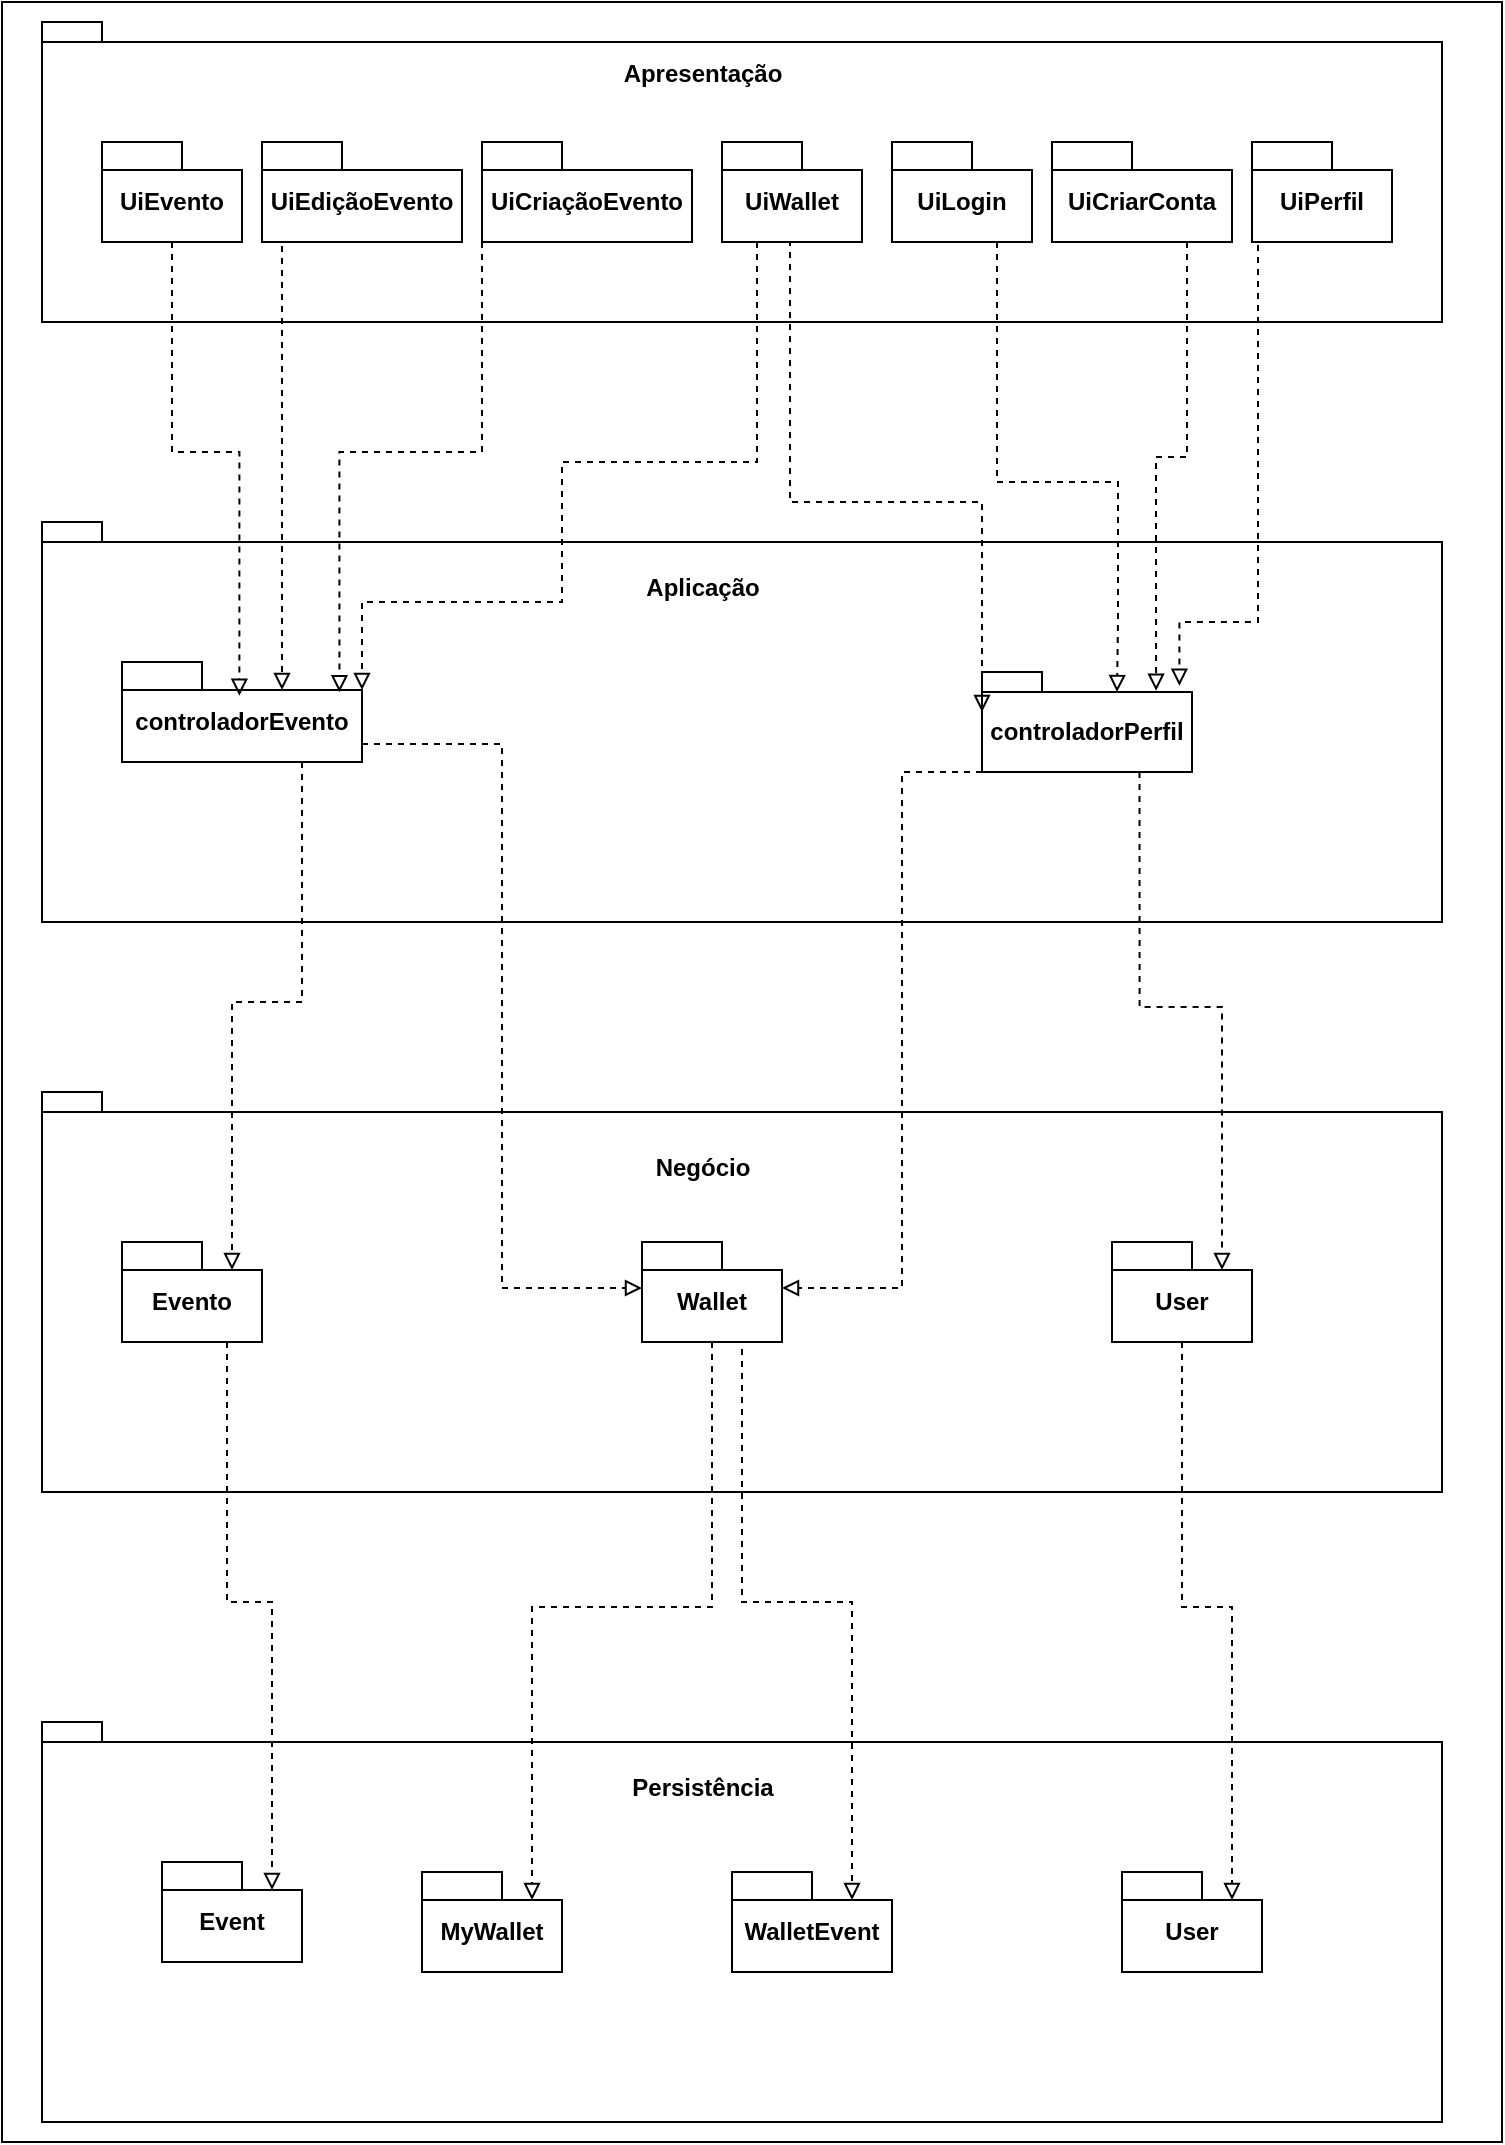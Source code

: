 <mxfile version="28.2.3">
  <diagram name="Página-1" id="hTgRlk1-3OSY0IMOiHUP">
    <mxGraphModel dx="2037" dy="1061" grid="1" gridSize="10" guides="1" tooltips="1" connect="1" arrows="1" fold="1" page="1" pageScale="1" pageWidth="827" pageHeight="1169" background="none" math="0" shadow="0">
      <root>
        <mxCell id="0" />
        <mxCell id="1" parent="0" />
        <mxCell id="aoqUj16fe3TJWBXTC9W_-58" value="" style="rounded=0;whiteSpace=wrap;html=1;" vertex="1" parent="1">
          <mxGeometry x="40" y="30" width="750" height="1070" as="geometry" />
        </mxCell>
        <mxCell id="aoqUj16fe3TJWBXTC9W_-1" value="&lt;div&gt;&lt;/div&gt;" style="shape=folder;fontStyle=1;spacingTop=10;tabWidth=30;tabHeight=10;tabPosition=left;html=1;whiteSpace=wrap;align=center;" vertex="1" parent="1">
          <mxGeometry x="60" y="40" width="700" height="150" as="geometry" />
        </mxCell>
        <mxCell id="aoqUj16fe3TJWBXTC9W_-6" value="Apresentação&lt;div&gt;&lt;br&gt;&lt;/div&gt;" style="text;align=center;fontStyle=1;verticalAlign=middle;spacingLeft=3;spacingRight=3;strokeColor=none;rotatable=0;points=[[0,0.5],[1,0.5]];portConstraint=eastwest;html=1;" vertex="1" parent="1">
          <mxGeometry x="350" y="60" width="80" height="26" as="geometry" />
        </mxCell>
        <mxCell id="aoqUj16fe3TJWBXTC9W_-7" value="&lt;div&gt;&lt;/div&gt;" style="shape=folder;fontStyle=1;spacingTop=10;tabWidth=30;tabHeight=10;tabPosition=left;html=1;whiteSpace=wrap;align=center;" vertex="1" parent="1">
          <mxGeometry x="60" y="290" width="700" height="200" as="geometry" />
        </mxCell>
        <mxCell id="aoqUj16fe3TJWBXTC9W_-8" value="controladorEvento" style="shape=folder;fontStyle=1;spacingTop=10;tabWidth=40;tabHeight=14;tabPosition=left;html=1;whiteSpace=wrap;" vertex="1" parent="1">
          <mxGeometry x="100" y="360" width="120" height="50" as="geometry" />
        </mxCell>
        <mxCell id="aoqUj16fe3TJWBXTC9W_-9" value="&lt;div&gt;Aplicação&lt;/div&gt;" style="text;align=center;fontStyle=1;verticalAlign=middle;spacingLeft=3;spacingRight=3;strokeColor=none;rotatable=0;points=[[0,0.5],[1,0.5]];portConstraint=eastwest;html=1;" vertex="1" parent="1">
          <mxGeometry x="350" y="310" width="80" height="26" as="geometry" />
        </mxCell>
        <mxCell id="aoqUj16fe3TJWBXTC9W_-10" value="&lt;div&gt;&lt;/div&gt;" style="shape=folder;fontStyle=1;spacingTop=10;tabWidth=30;tabHeight=10;tabPosition=left;html=1;whiteSpace=wrap;align=center;" vertex="1" parent="1">
          <mxGeometry x="60" y="575" width="700" height="200" as="geometry" />
        </mxCell>
        <mxCell id="aoqUj16fe3TJWBXTC9W_-11" value="Evento" style="shape=folder;fontStyle=1;spacingTop=10;tabWidth=40;tabHeight=14;tabPosition=left;html=1;whiteSpace=wrap;" vertex="1" parent="1">
          <mxGeometry x="100" y="650" width="70" height="50" as="geometry" />
        </mxCell>
        <mxCell id="aoqUj16fe3TJWBXTC9W_-12" value="&lt;div&gt;Negócio&lt;/div&gt;" style="text;align=center;fontStyle=1;verticalAlign=middle;spacingLeft=3;spacingRight=3;strokeColor=none;rotatable=0;points=[[0,0.5],[1,0.5]];portConstraint=eastwest;html=1;" vertex="1" parent="1">
          <mxGeometry x="350" y="600" width="80" height="26" as="geometry" />
        </mxCell>
        <mxCell id="aoqUj16fe3TJWBXTC9W_-13" value="&lt;div&gt;&lt;/div&gt;" style="shape=folder;fontStyle=1;spacingTop=10;tabWidth=30;tabHeight=10;tabPosition=left;html=1;whiteSpace=wrap;align=center;" vertex="1" parent="1">
          <mxGeometry x="60" y="890" width="700" height="200" as="geometry" />
        </mxCell>
        <mxCell id="aoqUj16fe3TJWBXTC9W_-14" value="User" style="shape=folder;fontStyle=1;spacingTop=10;tabWidth=40;tabHeight=14;tabPosition=left;html=1;whiteSpace=wrap;" vertex="1" parent="1">
          <mxGeometry x="600" y="965" width="70" height="50" as="geometry" />
        </mxCell>
        <mxCell id="aoqUj16fe3TJWBXTC9W_-15" value="&lt;div&gt;Persistência&lt;/div&gt;" style="text;align=center;fontStyle=1;verticalAlign=middle;spacingLeft=3;spacingRight=3;strokeColor=none;rotatable=0;points=[[0,0.5],[1,0.5]];portConstraint=eastwest;html=1;" vertex="1" parent="1">
          <mxGeometry x="350" y="910" width="80" height="26" as="geometry" />
        </mxCell>
        <mxCell id="aoqUj16fe3TJWBXTC9W_-16" value="UiEvento" style="shape=folder;fontStyle=1;spacingTop=10;tabWidth=40;tabHeight=14;tabPosition=left;html=1;whiteSpace=wrap;" vertex="1" parent="1">
          <mxGeometry x="90" y="100" width="70" height="50" as="geometry" />
        </mxCell>
        <mxCell id="aoqUj16fe3TJWBXTC9W_-17" value="UiWallet" style="shape=folder;fontStyle=1;spacingTop=10;tabWidth=40;tabHeight=14;tabPosition=left;html=1;whiteSpace=wrap;" vertex="1" parent="1">
          <mxGeometry x="400" y="100" width="70" height="50" as="geometry" />
        </mxCell>
        <mxCell id="aoqUj16fe3TJWBXTC9W_-18" value="UiEdiçãoEvento" style="shape=folder;fontStyle=1;spacingTop=10;tabWidth=40;tabHeight=14;tabPosition=left;html=1;whiteSpace=wrap;" vertex="1" parent="1">
          <mxGeometry x="170" y="100" width="100" height="50" as="geometry" />
        </mxCell>
        <mxCell id="aoqUj16fe3TJWBXTC9W_-19" value="UiCriaçãoEvento" style="shape=folder;fontStyle=1;spacingTop=10;tabWidth=40;tabHeight=14;tabPosition=left;html=1;whiteSpace=wrap;" vertex="1" parent="1">
          <mxGeometry x="280" y="100" width="105" height="50" as="geometry" />
        </mxCell>
        <mxCell id="aoqUj16fe3TJWBXTC9W_-20" value="UiPerfil" style="shape=folder;fontStyle=1;spacingTop=10;tabWidth=40;tabHeight=14;tabPosition=left;html=1;whiteSpace=wrap;" vertex="1" parent="1">
          <mxGeometry x="665" y="100" width="70" height="50" as="geometry" />
        </mxCell>
        <mxCell id="aoqUj16fe3TJWBXTC9W_-21" value="UiLogin" style="shape=folder;fontStyle=1;spacingTop=10;tabWidth=40;tabHeight=14;tabPosition=left;html=1;whiteSpace=wrap;" vertex="1" parent="1">
          <mxGeometry x="485" y="100" width="70" height="50" as="geometry" />
        </mxCell>
        <mxCell id="aoqUj16fe3TJWBXTC9W_-25" value="UiCriarConta" style="shape=folder;fontStyle=1;spacingTop=10;tabWidth=40;tabHeight=14;tabPosition=left;html=1;whiteSpace=wrap;" vertex="1" parent="1">
          <mxGeometry x="565" y="100" width="90" height="50" as="geometry" />
        </mxCell>
        <mxCell id="aoqUj16fe3TJWBXTC9W_-26" style="edgeStyle=orthogonalEdgeStyle;rounded=0;orthogonalLoop=1;jettySize=auto;html=1;exitX=0.5;exitY=1;exitDx=0;exitDy=0;exitPerimeter=0;endArrow=block;endFill=0;dashed=1;entryX=0.489;entryY=0.337;entryDx=0;entryDy=0;entryPerimeter=0;" edge="1" parent="1" source="aoqUj16fe3TJWBXTC9W_-16" target="aoqUj16fe3TJWBXTC9W_-8">
          <mxGeometry relative="1" as="geometry">
            <mxPoint x="158" y="370" as="targetPoint" />
          </mxGeometry>
        </mxCell>
        <mxCell id="aoqUj16fe3TJWBXTC9W_-28" style="edgeStyle=orthogonalEdgeStyle;rounded=0;orthogonalLoop=1;jettySize=auto;html=1;exitX=0.5;exitY=1;exitDx=0;exitDy=0;exitPerimeter=0;entryX=0;entryY=0;entryDx=80;entryDy=14;entryPerimeter=0;dashed=1;endArrow=block;endFill=0;" edge="1" parent="1" source="aoqUj16fe3TJWBXTC9W_-18" target="aoqUj16fe3TJWBXTC9W_-8">
          <mxGeometry relative="1" as="geometry">
            <Array as="points">
              <mxPoint x="180" y="150" />
            </Array>
          </mxGeometry>
        </mxCell>
        <mxCell id="aoqUj16fe3TJWBXTC9W_-29" style="edgeStyle=orthogonalEdgeStyle;rounded=0;orthogonalLoop=1;jettySize=auto;html=1;exitX=0;exitY=0;exitDx=0;exitDy=50;exitPerimeter=0;entryX=0.906;entryY=0.303;entryDx=0;entryDy=0;entryPerimeter=0;endArrow=block;endFill=0;dashed=1;" edge="1" parent="1" source="aoqUj16fe3TJWBXTC9W_-19" target="aoqUj16fe3TJWBXTC9W_-8">
          <mxGeometry relative="1" as="geometry" />
        </mxCell>
        <mxCell id="aoqUj16fe3TJWBXTC9W_-31" value="controladorPerfil" style="shape=folder;fontStyle=1;spacingTop=10;tabWidth=30;tabHeight=10;tabPosition=left;html=1;whiteSpace=wrap;" vertex="1" parent="1">
          <mxGeometry x="530" y="365" width="105" height="50" as="geometry" />
        </mxCell>
        <mxCell id="aoqUj16fe3TJWBXTC9W_-32" style="edgeStyle=orthogonalEdgeStyle;rounded=0;orthogonalLoop=1;jettySize=auto;html=1;exitX=0.75;exitY=1;exitDx=0;exitDy=0;exitPerimeter=0;endArrow=block;endFill=0;dashed=1;entryX=0.94;entryY=0.137;entryDx=0;entryDy=0;entryPerimeter=0;" edge="1" parent="1" target="aoqUj16fe3TJWBXTC9W_-31">
          <mxGeometry relative="1" as="geometry">
            <mxPoint x="690.48" y="150" as="sourcePoint" />
            <mxPoint x="600" y="375.15" as="targetPoint" />
            <Array as="points">
              <mxPoint x="668" y="150" />
              <mxPoint x="668" y="340" />
              <mxPoint x="629" y="340" />
            </Array>
          </mxGeometry>
        </mxCell>
        <mxCell id="aoqUj16fe3TJWBXTC9W_-33" style="edgeStyle=orthogonalEdgeStyle;rounded=0;orthogonalLoop=1;jettySize=auto;html=1;exitX=0.75;exitY=1;exitDx=0;exitDy=0;exitPerimeter=0;entryX=0.829;entryY=0.187;entryDx=0;entryDy=0;entryPerimeter=0;endArrow=block;endFill=0;dashed=1;" edge="1" parent="1" source="aoqUj16fe3TJWBXTC9W_-25" target="aoqUj16fe3TJWBXTC9W_-31">
          <mxGeometry relative="1" as="geometry">
            <mxPoint x="580" y="250" as="sourcePoint" />
            <mxPoint x="638" y="478" as="targetPoint" />
          </mxGeometry>
        </mxCell>
        <mxCell id="aoqUj16fe3TJWBXTC9W_-34" style="edgeStyle=orthogonalEdgeStyle;rounded=0;orthogonalLoop=1;jettySize=auto;html=1;exitX=0.75;exitY=1;exitDx=0;exitDy=0;exitPerimeter=0;entryX=0;entryY=0;entryDx=67.5;entryDy=10;entryPerimeter=0;endArrow=block;endFill=0;dashed=1;" edge="1" parent="1" source="aoqUj16fe3TJWBXTC9W_-21" target="aoqUj16fe3TJWBXTC9W_-31">
          <mxGeometry relative="1" as="geometry">
            <mxPoint x="540" y="240" as="sourcePoint" />
            <mxPoint x="598" y="468" as="targetPoint" />
            <Array as="points">
              <mxPoint x="538" y="270" />
              <mxPoint x="598" y="270" />
              <mxPoint x="598" y="340" />
            </Array>
          </mxGeometry>
        </mxCell>
        <mxCell id="aoqUj16fe3TJWBXTC9W_-36" value="MyWallet" style="shape=folder;fontStyle=1;spacingTop=10;tabWidth=40;tabHeight=14;tabPosition=left;html=1;whiteSpace=wrap;" vertex="1" parent="1">
          <mxGeometry x="250" y="965" width="70" height="50" as="geometry" />
        </mxCell>
        <mxCell id="aoqUj16fe3TJWBXTC9W_-37" value="Event" style="shape=folder;fontStyle=1;spacingTop=10;tabWidth=40;tabHeight=14;tabPosition=left;html=1;whiteSpace=wrap;" vertex="1" parent="1">
          <mxGeometry x="120" y="960" width="70" height="50" as="geometry" />
        </mxCell>
        <mxCell id="aoqUj16fe3TJWBXTC9W_-38" value="WalletEvent" style="shape=folder;fontStyle=1;spacingTop=10;tabWidth=40;tabHeight=14;tabPosition=left;html=1;whiteSpace=wrap;" vertex="1" parent="1">
          <mxGeometry x="405" y="965" width="80" height="50" as="geometry" />
        </mxCell>
        <mxCell id="aoqUj16fe3TJWBXTC9W_-42" value="Wallet" style="shape=folder;fontStyle=1;spacingTop=10;tabWidth=40;tabHeight=14;tabPosition=left;html=1;whiteSpace=wrap;" vertex="1" parent="1">
          <mxGeometry x="360" y="650" width="70" height="50" as="geometry" />
        </mxCell>
        <mxCell id="aoqUj16fe3TJWBXTC9W_-43" value="User" style="shape=folder;fontStyle=1;spacingTop=10;tabWidth=40;tabHeight=14;tabPosition=left;html=1;whiteSpace=wrap;" vertex="1" parent="1">
          <mxGeometry x="595" y="650" width="70" height="50" as="geometry" />
        </mxCell>
        <mxCell id="aoqUj16fe3TJWBXTC9W_-44" style="edgeStyle=orthogonalEdgeStyle;rounded=0;orthogonalLoop=1;jettySize=auto;html=1;exitX=0.5;exitY=1;exitDx=0;exitDy=0;exitPerimeter=0;entryX=0;entryY=0;entryDx=55;entryDy=14;entryPerimeter=0;endArrow=block;endFill=0;dashed=1;" edge="1" parent="1" source="aoqUj16fe3TJWBXTC9W_-42" target="aoqUj16fe3TJWBXTC9W_-36">
          <mxGeometry relative="1" as="geometry">
            <mxPoint x="410" y="840" as="sourcePoint" />
            <mxPoint x="468" y="1068" as="targetPoint" />
          </mxGeometry>
        </mxCell>
        <mxCell id="aoqUj16fe3TJWBXTC9W_-45" style="edgeStyle=orthogonalEdgeStyle;rounded=0;orthogonalLoop=1;jettySize=auto;html=1;exitX=0.75;exitY=1;exitDx=0;exitDy=0;exitPerimeter=0;entryX=0;entryY=0;entryDx=60;entryDy=14;entryPerimeter=0;endArrow=block;endFill=0;dashed=1;" edge="1" parent="1" source="aoqUj16fe3TJWBXTC9W_-42" target="aoqUj16fe3TJWBXTC9W_-38">
          <mxGeometry relative="1" as="geometry">
            <mxPoint x="530" y="860" as="sourcePoint" />
            <mxPoint x="588" y="1088" as="targetPoint" />
            <Array as="points">
              <mxPoint x="410" y="700" />
              <mxPoint x="410" y="830" />
              <mxPoint x="465" y="830" />
            </Array>
          </mxGeometry>
        </mxCell>
        <mxCell id="aoqUj16fe3TJWBXTC9W_-46" style="edgeStyle=orthogonalEdgeStyle;rounded=0;orthogonalLoop=1;jettySize=auto;html=1;exitX=0.5;exitY=1;exitDx=0;exitDy=0;exitPerimeter=0;entryX=0;entryY=0;entryDx=55;entryDy=14;entryPerimeter=0;endArrow=block;endFill=0;dashed=1;" edge="1" parent="1" source="aoqUj16fe3TJWBXTC9W_-43" target="aoqUj16fe3TJWBXTC9W_-14">
          <mxGeometry relative="1" as="geometry">
            <mxPoint x="610" y="810" as="sourcePoint" />
            <mxPoint x="668" y="1038" as="targetPoint" />
          </mxGeometry>
        </mxCell>
        <mxCell id="aoqUj16fe3TJWBXTC9W_-47" style="edgeStyle=orthogonalEdgeStyle;rounded=0;orthogonalLoop=1;jettySize=auto;html=1;exitX=0.75;exitY=1;exitDx=0;exitDy=0;exitPerimeter=0;entryX=0;entryY=0;entryDx=55;entryDy=14;entryPerimeter=0;endArrow=block;endFill=0;dashed=1;" edge="1" parent="1" source="aoqUj16fe3TJWBXTC9W_-11" target="aoqUj16fe3TJWBXTC9W_-37">
          <mxGeometry relative="1" as="geometry">
            <mxPoint x="140" y="810" as="sourcePoint" />
            <mxPoint x="198" y="1038" as="targetPoint" />
          </mxGeometry>
        </mxCell>
        <mxCell id="aoqUj16fe3TJWBXTC9W_-48" style="edgeStyle=orthogonalEdgeStyle;rounded=0;orthogonalLoop=1;jettySize=auto;html=1;exitX=0.75;exitY=1;exitDx=0;exitDy=0;exitPerimeter=0;entryX=0;entryY=0;entryDx=55;entryDy=14;entryPerimeter=0;endArrow=block;endFill=0;dashed=1;" edge="1" parent="1" source="aoqUj16fe3TJWBXTC9W_-8" target="aoqUj16fe3TJWBXTC9W_-11">
          <mxGeometry relative="1" as="geometry">
            <mxPoint x="230" y="540" as="sourcePoint" />
            <mxPoint x="288" y="768" as="targetPoint" />
          </mxGeometry>
        </mxCell>
        <mxCell id="aoqUj16fe3TJWBXTC9W_-51" style="edgeStyle=orthogonalEdgeStyle;rounded=0;orthogonalLoop=1;jettySize=auto;html=1;exitX=0.5;exitY=1;exitDx=0;exitDy=0;exitPerimeter=0;entryX=0;entryY=0;entryDx=0;entryDy=20;entryPerimeter=0;endArrow=block;endFill=0;dashed=1;" edge="1" parent="1" source="aoqUj16fe3TJWBXTC9W_-17" target="aoqUj16fe3TJWBXTC9W_-31">
          <mxGeometry relative="1" as="geometry">
            <mxPoint x="400" y="230" as="sourcePoint" />
            <mxPoint x="433.613" y="380.15" as="targetPoint" />
            <Array as="points">
              <mxPoint x="434" y="150" />
              <mxPoint x="434" y="280" />
              <mxPoint x="530" y="280" />
            </Array>
          </mxGeometry>
        </mxCell>
        <mxCell id="aoqUj16fe3TJWBXTC9W_-53" style="edgeStyle=orthogonalEdgeStyle;rounded=0;orthogonalLoop=1;jettySize=auto;html=1;exitX=0.75;exitY=1;exitDx=0;exitDy=0;exitPerimeter=0;entryX=0;entryY=0;entryDx=55;entryDy=14;entryPerimeter=0;endArrow=block;endFill=0;dashed=1;" edge="1" parent="1" source="aoqUj16fe3TJWBXTC9W_-31" target="aoqUj16fe3TJWBXTC9W_-43">
          <mxGeometry relative="1" as="geometry">
            <mxPoint x="580" y="510" as="sourcePoint" />
            <mxPoint x="638" y="738" as="targetPoint" />
          </mxGeometry>
        </mxCell>
        <mxCell id="aoqUj16fe3TJWBXTC9W_-54" style="edgeStyle=orthogonalEdgeStyle;rounded=0;orthogonalLoop=1;jettySize=auto;html=1;exitX=0;exitY=0;exitDx=120;exitDy=41;exitPerimeter=0;entryX=0;entryY=0;entryDx=0;entryDy=23;entryPerimeter=0;endArrow=block;endFill=0;dashed=1;" edge="1" parent="1" source="aoqUj16fe3TJWBXTC9W_-8" target="aoqUj16fe3TJWBXTC9W_-42">
          <mxGeometry relative="1" as="geometry">
            <mxPoint x="260" y="350" as="sourcePoint" />
            <mxPoint x="318" y="578" as="targetPoint" />
          </mxGeometry>
        </mxCell>
        <mxCell id="aoqUj16fe3TJWBXTC9W_-55" style="edgeStyle=orthogonalEdgeStyle;rounded=0;orthogonalLoop=1;jettySize=auto;html=1;exitX=0;exitY=0;exitDx=0;exitDy=50;exitPerimeter=0;entryX=0;entryY=0;entryDx=70;entryDy=23;entryPerimeter=0;endArrow=block;endFill=0;dashed=1;" edge="1" parent="1" source="aoqUj16fe3TJWBXTC9W_-31" target="aoqUj16fe3TJWBXTC9W_-42">
          <mxGeometry relative="1" as="geometry">
            <mxPoint x="510" y="520" as="sourcePoint" />
            <mxPoint x="568" y="748" as="targetPoint" />
            <Array as="points">
              <mxPoint x="490" y="415" />
              <mxPoint x="490" y="673" />
            </Array>
          </mxGeometry>
        </mxCell>
        <mxCell id="aoqUj16fe3TJWBXTC9W_-57" style="edgeStyle=orthogonalEdgeStyle;rounded=0;orthogonalLoop=1;jettySize=auto;html=1;exitX=0.25;exitY=1;exitDx=0;exitDy=0;exitPerimeter=0;entryX=0;entryY=0;entryDx=120;entryDy=14;entryPerimeter=0;endArrow=block;endFill=0;dashed=1;" edge="1" parent="1" source="aoqUj16fe3TJWBXTC9W_-17" target="aoqUj16fe3TJWBXTC9W_-8">
          <mxGeometry relative="1" as="geometry">
            <mxPoint x="380" y="220" as="sourcePoint" />
            <mxPoint x="438" y="448" as="targetPoint" />
            <Array as="points">
              <mxPoint x="418" y="260" />
              <mxPoint x="320" y="260" />
              <mxPoint x="320" y="330" />
              <mxPoint x="220" y="330" />
            </Array>
          </mxGeometry>
        </mxCell>
      </root>
    </mxGraphModel>
  </diagram>
</mxfile>
